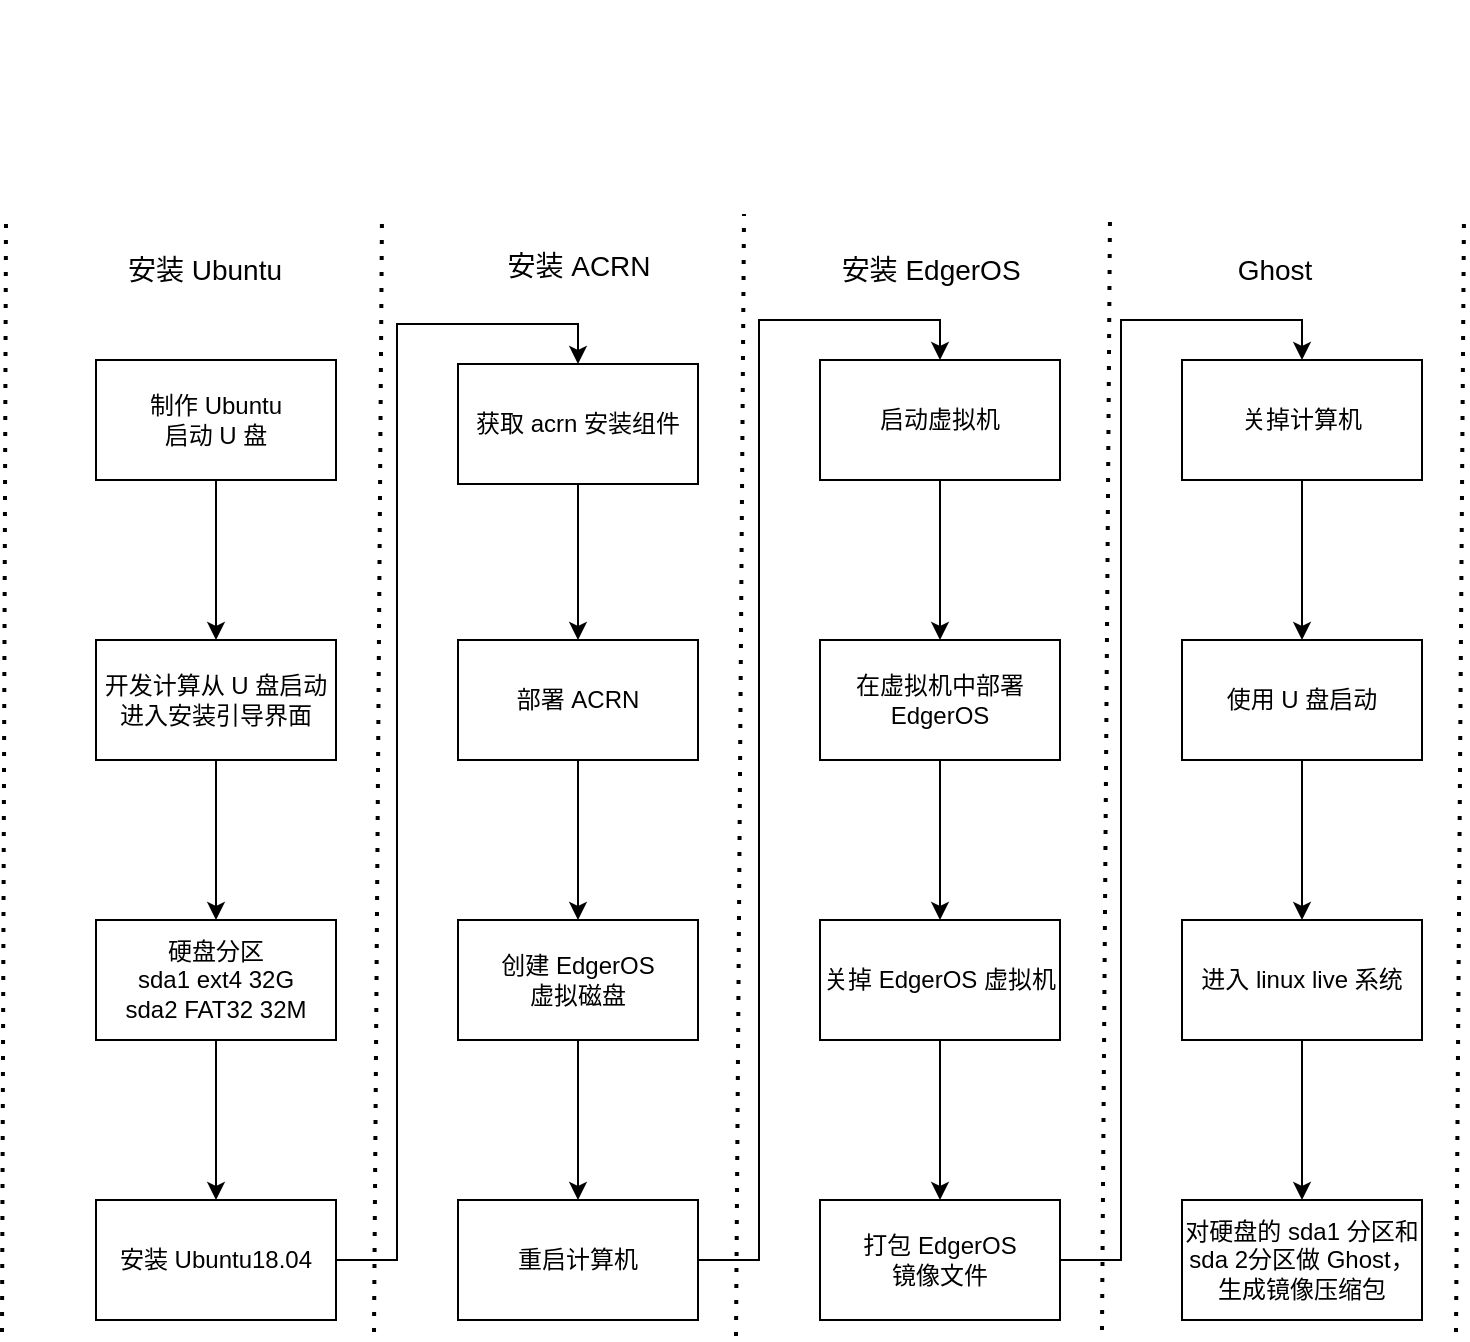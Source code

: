 <mxfile version="20.2.3" type="github">
  <diagram id="C5RBs43oDa-KdzZeNtuy" name="Page-1">
    <mxGraphModel dx="1197" dy="1922" grid="0" gridSize="10" guides="1" tooltips="1" connect="1" arrows="1" fold="1" page="1" pageScale="1" pageWidth="827" pageHeight="1169" math="0" shadow="0">
      <root>
        <mxCell id="WIyWlLk6GJQsqaUBKTNV-0" />
        <mxCell id="WIyWlLk6GJQsqaUBKTNV-1" parent="WIyWlLk6GJQsqaUBKTNV-0" />
        <mxCell id="PrhjTe8jPgMwE5NyQmtl-6" value="" style="edgeStyle=orthogonalEdgeStyle;rounded=0;orthogonalLoop=1;jettySize=auto;html=1;" parent="WIyWlLk6GJQsqaUBKTNV-1" source="PrhjTe8jPgMwE5NyQmtl-3" target="PrhjTe8jPgMwE5NyQmtl-5" edge="1">
          <mxGeometry relative="1" as="geometry" />
        </mxCell>
        <mxCell id="PrhjTe8jPgMwE5NyQmtl-3" value="部署 ACRN" style="whiteSpace=wrap;html=1;rounded=0;" parent="WIyWlLk6GJQsqaUBKTNV-1" vertex="1">
          <mxGeometry x="233" y="213" width="120" height="60" as="geometry" />
        </mxCell>
        <mxCell id="PrhjTe8jPgMwE5NyQmtl-18" style="edgeStyle=orthogonalEdgeStyle;rounded=0;orthogonalLoop=1;jettySize=auto;html=1;" parent="WIyWlLk6GJQsqaUBKTNV-1" source="PrhjTe8jPgMwE5NyQmtl-5" target="PrhjTe8jPgMwE5NyQmtl-17" edge="1">
          <mxGeometry relative="1" as="geometry" />
        </mxCell>
        <mxCell id="PrhjTe8jPgMwE5NyQmtl-5" value="创建 EdgerOS &lt;br&gt;虚拟磁盘" style="whiteSpace=wrap;html=1;rounded=0;" parent="WIyWlLk6GJQsqaUBKTNV-1" vertex="1">
          <mxGeometry x="233" y="353" width="120" height="60" as="geometry" />
        </mxCell>
        <mxCell id="PrhjTe8jPgMwE5NyQmtl-20" value="" style="edgeStyle=orthogonalEdgeStyle;rounded=0;orthogonalLoop=1;jettySize=auto;html=1;" parent="WIyWlLk6GJQsqaUBKTNV-1" source="PrhjTe8jPgMwE5NyQmtl-9" target="PrhjTe8jPgMwE5NyQmtl-19" edge="1">
          <mxGeometry relative="1" as="geometry" />
        </mxCell>
        <mxCell id="PrhjTe8jPgMwE5NyQmtl-9" value="启动虚拟机" style="whiteSpace=wrap;html=1;rounded=0;" parent="WIyWlLk6GJQsqaUBKTNV-1" vertex="1">
          <mxGeometry x="414" y="73" width="120" height="60" as="geometry" />
        </mxCell>
        <mxCell id="PrhjTe8jPgMwE5NyQmtl-33" style="edgeStyle=orthogonalEdgeStyle;rounded=0;orthogonalLoop=1;jettySize=auto;html=1;entryX=0.5;entryY=0;entryDx=0;entryDy=0;" parent="WIyWlLk6GJQsqaUBKTNV-1" source="PrhjTe8jPgMwE5NyQmtl-17" target="PrhjTe8jPgMwE5NyQmtl-9" edge="1">
          <mxGeometry relative="1" as="geometry" />
        </mxCell>
        <mxCell id="PrhjTe8jPgMwE5NyQmtl-17" value="重启计算机" style="whiteSpace=wrap;html=1;rounded=0;" parent="WIyWlLk6GJQsqaUBKTNV-1" vertex="1">
          <mxGeometry x="233" y="493" width="120" height="60" as="geometry" />
        </mxCell>
        <mxCell id="PrhjTe8jPgMwE5NyQmtl-22" value="" style="edgeStyle=orthogonalEdgeStyle;rounded=0;orthogonalLoop=1;jettySize=auto;html=1;" parent="WIyWlLk6GJQsqaUBKTNV-1" source="PrhjTe8jPgMwE5NyQmtl-19" target="PrhjTe8jPgMwE5NyQmtl-21" edge="1">
          <mxGeometry relative="1" as="geometry" />
        </mxCell>
        <mxCell id="PrhjTe8jPgMwE5NyQmtl-19" value="在虚拟机中部署 EdgerOS" style="whiteSpace=wrap;html=1;rounded=0;" parent="WIyWlLk6GJQsqaUBKTNV-1" vertex="1">
          <mxGeometry x="414" y="213" width="120" height="60" as="geometry" />
        </mxCell>
        <mxCell id="PrhjTe8jPgMwE5NyQmtl-24" value="" style="edgeStyle=orthogonalEdgeStyle;rounded=0;orthogonalLoop=1;jettySize=auto;html=1;" parent="WIyWlLk6GJQsqaUBKTNV-1" source="PrhjTe8jPgMwE5NyQmtl-21" target="PrhjTe8jPgMwE5NyQmtl-23" edge="1">
          <mxGeometry relative="1" as="geometry" />
        </mxCell>
        <mxCell id="PrhjTe8jPgMwE5NyQmtl-21" value="关掉 EdgerOS 虚拟机" style="whiteSpace=wrap;html=1;rounded=0;" parent="WIyWlLk6GJQsqaUBKTNV-1" vertex="1">
          <mxGeometry x="414" y="353" width="120" height="60" as="geometry" />
        </mxCell>
        <mxCell id="PrhjTe8jPgMwE5NyQmtl-34" style="edgeStyle=orthogonalEdgeStyle;rounded=0;orthogonalLoop=1;jettySize=auto;html=1;entryX=0.5;entryY=0;entryDx=0;entryDy=0;" parent="WIyWlLk6GJQsqaUBKTNV-1" source="PrhjTe8jPgMwE5NyQmtl-23" target="PrhjTe8jPgMwE5NyQmtl-25" edge="1">
          <mxGeometry relative="1" as="geometry" />
        </mxCell>
        <mxCell id="PrhjTe8jPgMwE5NyQmtl-23" value="打包 EdgerOS &lt;br&gt;镜像文件" style="whiteSpace=wrap;html=1;rounded=0;" parent="WIyWlLk6GJQsqaUBKTNV-1" vertex="1">
          <mxGeometry x="414" y="493" width="120" height="60" as="geometry" />
        </mxCell>
        <mxCell id="PrhjTe8jPgMwE5NyQmtl-29" value="" style="edgeStyle=orthogonalEdgeStyle;rounded=0;orthogonalLoop=1;jettySize=auto;html=1;" parent="WIyWlLk6GJQsqaUBKTNV-1" source="PrhjTe8jPgMwE5NyQmtl-25" target="PrhjTe8jPgMwE5NyQmtl-28" edge="1">
          <mxGeometry relative="1" as="geometry" />
        </mxCell>
        <mxCell id="PrhjTe8jPgMwE5NyQmtl-25" value="关掉计算机" style="whiteSpace=wrap;html=1;rounded=0;" parent="WIyWlLk6GJQsqaUBKTNV-1" vertex="1">
          <mxGeometry x="595" y="73" width="120" height="60" as="geometry" />
        </mxCell>
        <mxCell id="PrhjTe8jPgMwE5NyQmtl-31" value="" style="edgeStyle=orthogonalEdgeStyle;rounded=0;orthogonalLoop=1;jettySize=auto;html=1;" parent="WIyWlLk6GJQsqaUBKTNV-1" source="PrhjTe8jPgMwE5NyQmtl-28" target="PrhjTe8jPgMwE5NyQmtl-30" edge="1">
          <mxGeometry relative="1" as="geometry" />
        </mxCell>
        <mxCell id="PrhjTe8jPgMwE5NyQmtl-28" value="使用 U 盘启动" style="whiteSpace=wrap;html=1;rounded=0;" parent="WIyWlLk6GJQsqaUBKTNV-1" vertex="1">
          <mxGeometry x="595" y="213" width="120" height="60" as="geometry" />
        </mxCell>
        <mxCell id="PrhjTe8jPgMwE5NyQmtl-36" value="" style="edgeStyle=orthogonalEdgeStyle;rounded=0;orthogonalLoop=1;jettySize=auto;html=1;" parent="WIyWlLk6GJQsqaUBKTNV-1" source="PrhjTe8jPgMwE5NyQmtl-30" target="PrhjTe8jPgMwE5NyQmtl-35" edge="1">
          <mxGeometry relative="1" as="geometry" />
        </mxCell>
        <mxCell id="PrhjTe8jPgMwE5NyQmtl-30" value="进入 linux live 系统" style="whiteSpace=wrap;html=1;rounded=0;" parent="WIyWlLk6GJQsqaUBKTNV-1" vertex="1">
          <mxGeometry x="595" y="353" width="120" height="60" as="geometry" />
        </mxCell>
        <mxCell id="PrhjTe8jPgMwE5NyQmtl-35" value="对硬盘的 sda1 分区和sda 2分区做 Ghost，生成镜像压缩包" style="whiteSpace=wrap;html=1;rounded=0;" parent="WIyWlLk6GJQsqaUBKTNV-1" vertex="1">
          <mxGeometry x="595" y="493" width="120" height="60" as="geometry" />
        </mxCell>
        <mxCell id="fR0AjU-S02bJpJfK_koT-27" style="edgeStyle=orthogonalEdgeStyle;rounded=0;orthogonalLoop=1;jettySize=auto;html=1;exitX=0.5;exitY=1;exitDx=0;exitDy=0;" parent="WIyWlLk6GJQsqaUBKTNV-1" source="PrhjTe8jPgMwE5NyQmtl-37" target="fR0AjU-S02bJpJfK_koT-25" edge="1">
          <mxGeometry relative="1" as="geometry" />
        </mxCell>
        <mxCell id="PrhjTe8jPgMwE5NyQmtl-37" value="硬盘分区&lt;br&gt;sda1 ext4 32G&lt;br&gt;sda2 FAT32 32M" style="rounded=0;whiteSpace=wrap;html=1;" parent="WIyWlLk6GJQsqaUBKTNV-1" vertex="1">
          <mxGeometry x="52" y="353" width="120" height="60" as="geometry" />
        </mxCell>
        <mxCell id="PrhjTe8jPgMwE5NyQmtl-44" value="" style="edgeStyle=orthogonalEdgeStyle;rounded=0;orthogonalLoop=1;jettySize=auto;html=1;" parent="WIyWlLk6GJQsqaUBKTNV-1" source="PrhjTe8jPgMwE5NyQmtl-41" target="PrhjTe8jPgMwE5NyQmtl-43" edge="1">
          <mxGeometry relative="1" as="geometry" />
        </mxCell>
        <mxCell id="PrhjTe8jPgMwE5NyQmtl-41" value="制作 Ubuntu &lt;br&gt;启动 U 盘" style="whiteSpace=wrap;html=1;rounded=0;" parent="WIyWlLk6GJQsqaUBKTNV-1" vertex="1">
          <mxGeometry x="52" y="73" width="120" height="60" as="geometry" />
        </mxCell>
        <mxCell id="fR0AjU-S02bJpJfK_koT-26" style="edgeStyle=orthogonalEdgeStyle;rounded=0;orthogonalLoop=1;jettySize=auto;html=1;" parent="WIyWlLk6GJQsqaUBKTNV-1" source="PrhjTe8jPgMwE5NyQmtl-43" target="PrhjTe8jPgMwE5NyQmtl-37" edge="1">
          <mxGeometry relative="1" as="geometry" />
        </mxCell>
        <mxCell id="PrhjTe8jPgMwE5NyQmtl-43" value="开发计算从 U 盘启动&lt;br&gt;进入安装引导界面" style="whiteSpace=wrap;html=1;rounded=0;" parent="WIyWlLk6GJQsqaUBKTNV-1" vertex="1">
          <mxGeometry x="52" y="213" width="120" height="60" as="geometry" />
        </mxCell>
        <mxCell id="fR0AjU-S02bJpJfK_koT-30" style="edgeStyle=orthogonalEdgeStyle;rounded=0;orthogonalLoop=1;jettySize=auto;html=1;entryX=0.5;entryY=0;entryDx=0;entryDy=0;" parent="WIyWlLk6GJQsqaUBKTNV-1" source="fR0AjU-S02bJpJfK_koT-25" target="fR0AjU-S02bJpJfK_koT-29" edge="1">
          <mxGeometry relative="1" as="geometry" />
        </mxCell>
        <mxCell id="fR0AjU-S02bJpJfK_koT-25" value="安装 Ubuntu18.04" style="whiteSpace=wrap;html=1;rounded=0;" parent="WIyWlLk6GJQsqaUBKTNV-1" vertex="1">
          <mxGeometry x="52" y="493" width="120" height="60" as="geometry" />
        </mxCell>
        <mxCell id="fR0AjU-S02bJpJfK_koT-31" style="edgeStyle=orthogonalEdgeStyle;rounded=0;orthogonalLoop=1;jettySize=auto;html=1;exitX=0.5;exitY=1;exitDx=0;exitDy=0;" parent="WIyWlLk6GJQsqaUBKTNV-1" source="fR0AjU-S02bJpJfK_koT-29" target="PrhjTe8jPgMwE5NyQmtl-3" edge="1">
          <mxGeometry relative="1" as="geometry" />
        </mxCell>
        <mxCell id="fR0AjU-S02bJpJfK_koT-29" value="获取 acrn 安装组件" style="whiteSpace=wrap;html=1;rounded=0;" parent="WIyWlLk6GJQsqaUBKTNV-1" vertex="1">
          <mxGeometry x="233" y="75" width="120" height="60" as="geometry" />
        </mxCell>
        <mxCell id="fR0AjU-S02bJpJfK_koT-37" value="" style="whiteSpace=wrap;html=1;aspect=fixed;opacity=0;fillColor=none;" parent="WIyWlLk6GJQsqaUBKTNV-1" vertex="1">
          <mxGeometry x="101" y="-106" width="6" height="6" as="geometry" />
        </mxCell>
        <mxCell id="fR0AjU-S02bJpJfK_koT-42" value="" style="endArrow=none;dashed=1;html=1;dashPattern=1 3;strokeWidth=2;rounded=0;" parent="WIyWlLk6GJQsqaUBKTNV-1" edge="1">
          <mxGeometry width="50" height="50" relative="1" as="geometry">
            <mxPoint x="732" y="559" as="sourcePoint" />
            <mxPoint x="736" as="targetPoint" />
          </mxGeometry>
        </mxCell>
        <mxCell id="fR0AjU-S02bJpJfK_koT-43" value="" style="endArrow=none;dashed=1;html=1;dashPattern=1 3;strokeWidth=2;rounded=0;" parent="WIyWlLk6GJQsqaUBKTNV-1" edge="1">
          <mxGeometry width="50" height="50" relative="1" as="geometry">
            <mxPoint x="191" y="559" as="sourcePoint" />
            <mxPoint x="195" as="targetPoint" />
          </mxGeometry>
        </mxCell>
        <mxCell id="fR0AjU-S02bJpJfK_koT-44" value="" style="endArrow=none;dashed=1;html=1;dashPattern=1 3;strokeWidth=2;rounded=0;" parent="WIyWlLk6GJQsqaUBKTNV-1" edge="1">
          <mxGeometry width="50" height="50" relative="1" as="geometry">
            <mxPoint x="372" y="561" as="sourcePoint" />
            <mxPoint x="376" as="targetPoint" />
          </mxGeometry>
        </mxCell>
        <mxCell id="fR0AjU-S02bJpJfK_koT-45" value="" style="endArrow=none;dashed=1;html=1;dashPattern=1 3;strokeWidth=2;rounded=0;" parent="WIyWlLk6GJQsqaUBKTNV-1" edge="1">
          <mxGeometry width="50" height="50" relative="1" as="geometry">
            <mxPoint x="555" y="558" as="sourcePoint" />
            <mxPoint x="559" as="targetPoint" />
          </mxGeometry>
        </mxCell>
        <mxCell id="fR0AjU-S02bJpJfK_koT-46" value="" style="endArrow=none;dashed=1;html=1;dashPattern=1 3;strokeWidth=2;rounded=0;" parent="WIyWlLk6GJQsqaUBKTNV-1" edge="1">
          <mxGeometry width="50" height="50" relative="1" as="geometry">
            <mxPoint x="5" y="559" as="sourcePoint" />
            <mxPoint x="7" y="2" as="targetPoint" />
          </mxGeometry>
        </mxCell>
        <mxCell id="fR0AjU-S02bJpJfK_koT-47" value="&lt;font style=&quot;font-size: 14px;&quot;&gt;安装 Ubuntu&lt;/font&gt;" style="text;html=1;strokeColor=none;fillColor=none;align=center;verticalAlign=middle;whiteSpace=wrap;rounded=0;opacity=0;" parent="WIyWlLk6GJQsqaUBKTNV-1" vertex="1">
          <mxGeometry x="38" y="7" width="137" height="42" as="geometry" />
        </mxCell>
        <mxCell id="fR0AjU-S02bJpJfK_koT-49" value="&lt;span style=&quot;font-size: 14px;&quot;&gt;安装 ACRN&lt;/span&gt;" style="text;html=1;strokeColor=none;fillColor=none;align=center;verticalAlign=middle;whiteSpace=wrap;rounded=0;opacity=0;" parent="WIyWlLk6GJQsqaUBKTNV-1" vertex="1">
          <mxGeometry x="224.5" y="5" width="137" height="42" as="geometry" />
        </mxCell>
        <mxCell id="fR0AjU-S02bJpJfK_koT-50" value="&lt;span style=&quot;font-size: 14px;&quot;&gt;安装 EdgerOS&amp;nbsp;&lt;br&gt;&lt;/span&gt;" style="text;html=1;strokeColor=none;fillColor=none;align=center;verticalAlign=middle;whiteSpace=wrap;rounded=0;opacity=0;" parent="WIyWlLk6GJQsqaUBKTNV-1" vertex="1">
          <mxGeometry x="403" y="7" width="137" height="42" as="geometry" />
        </mxCell>
        <mxCell id="fR0AjU-S02bJpJfK_koT-51" value="&lt;span style=&quot;font-size: 14px;&quot;&gt;Ghost&lt;br&gt;&lt;/span&gt;" style="text;html=1;strokeColor=none;fillColor=none;align=center;verticalAlign=middle;whiteSpace=wrap;rounded=0;opacity=0;" parent="WIyWlLk6GJQsqaUBKTNV-1" vertex="1">
          <mxGeometry x="573" y="7" width="137" height="42" as="geometry" />
        </mxCell>
      </root>
    </mxGraphModel>
  </diagram>
</mxfile>
